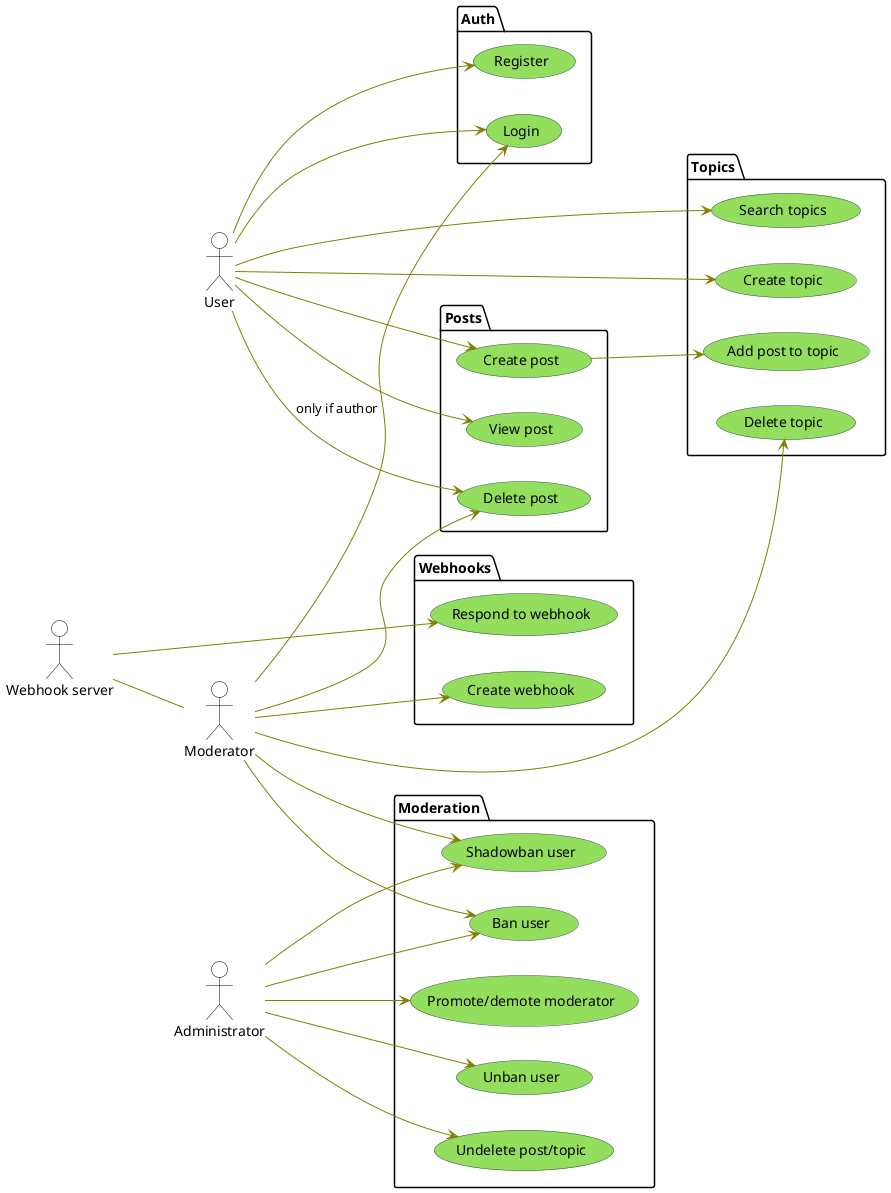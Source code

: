 @startuml Usecases
left to right direction

skinparam shadowing false
skinparam actor {
	BorderColor black
	BackgroundColor white
}
skinparam usecase {
    BackgroundColor #94de5e
    BorderColor DarkSlateGray
    ArrowColor Olive
}
skinparam noteBorderColor black

actor User as user

actor Moderator as mod
actor Administrator as admin

package "Auth" {
    usecase "Register" as register
    usecase "Login" as login
}

package "Topics" {
    usecase "Search topics" as search_topic
    usecase "Create topic" as create_topic
    usecase "Delete topic" as delete_topic
    usecase "Add post to topic" as add_to_topic
}

package "Posts" {
    usecase "Create post" as create_post
    usecase "View post" as view_post
    create_post --> add_to_topic
    usecase "Delete post" as delete_post
}

user --> search_topic
user --> view_post

package "Moderation" {
    usecase "Ban user" as ban
    usecase "Shadowban user" as shadowban
    usecase "Promote/demote moderator" as transmote
    usecase "Unban user" as unban
    usecase "Undelete post/topic" as undelete
}

mod --> ban
mod --> shadowban
admin --> ban
admin --> shadowban

admin --> transmote
admin --> unban
admin --> undelete


user --> register
user --> login

mod --> login

user --> create_topic
user --> create_post
user --> delete_post: only if author

mod --> delete_topic
mod --> delete_post

package "Webhooks" {
    usecase "Create webhook" as create_webhook
    usecase "Respond to webhook" as respond_webhook
}

actor "Webhook server" as server

server --> respond_webhook
mod --> create_webhook

server -- mod

@enduml
